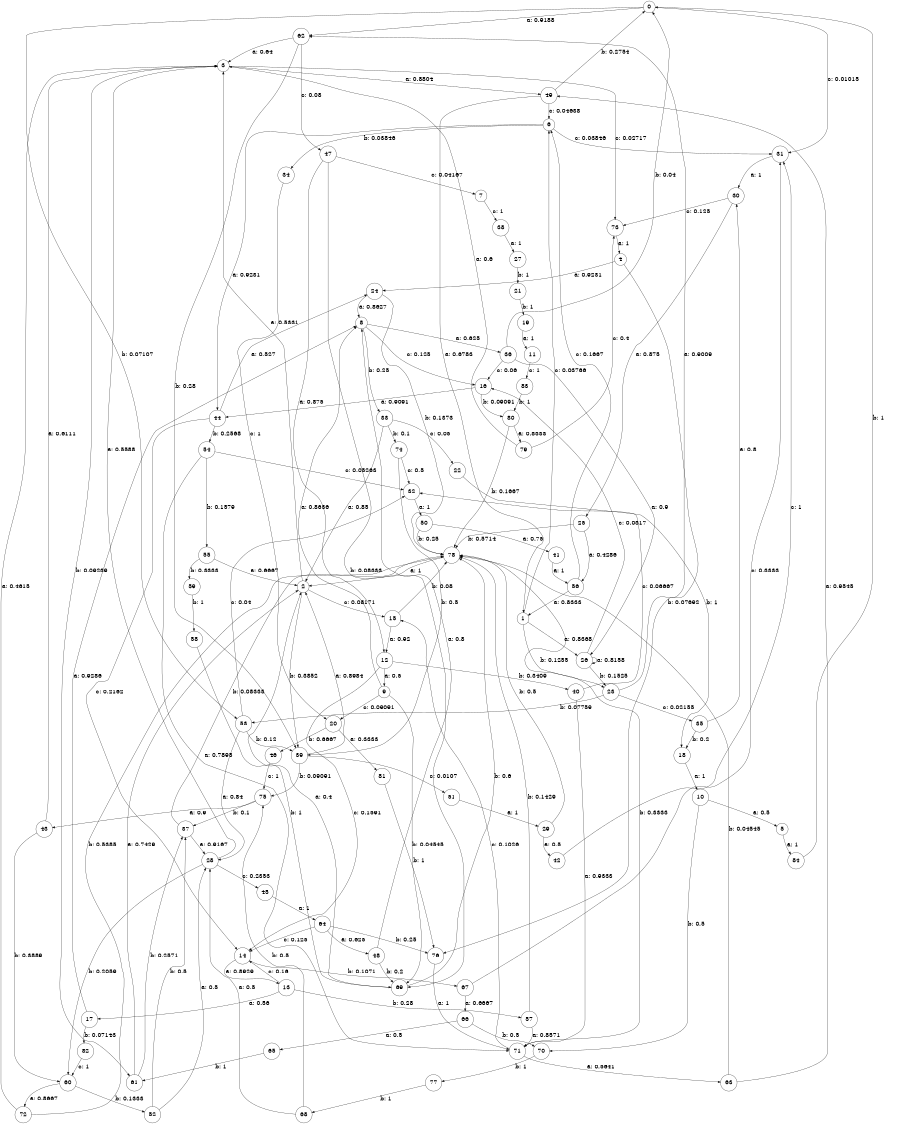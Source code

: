 digraph "d7-400nw-t0-cen-SML" {
size = "6,8.5";
ratio = "fill";
node [shape = circle];
node [fontsize = 24];
edge [fontsize = 24];
0 -> 62 [label = "a: 0.9188   "];
0 -> 53 [label = "b: 0.07107  "];
0 -> 31 [label = "c: 0.01015  "];
1 -> 26 [label = "a: 0.8368   "];
1 -> 23 [label = "b: 0.1255   "];
1 -> 6 [label = "c: 0.03766  "];
2 -> 3 [label = "a: 0.5331   "];
2 -> 39 [label = "b: 0.3852   "];
2 -> 15 [label = "c: 0.08171  "];
3 -> 49 [label = "a: 0.8804   "];
3 -> 61 [label = "b: 0.09239  "];
3 -> 73 [label = "c: 0.02717  "];
4 -> 24 [label = "a: 0.9231   "];
4 -> 76 [label = "b: 0.07692  "];
5 -> 84 [label = "a: 1        "];
6 -> 44 [label = "a: 0.9231   "];
6 -> 34 [label = "b: 0.03846  "];
6 -> 31 [label = "c: 0.03846  "];
7 -> 38 [label = "c: 1        "];
8 -> 36 [label = "a: 0.625    "];
8 -> 33 [label = "b: 0.25     "];
8 -> 16 [label = "c: 0.125    "];
9 -> 8 [label = "a: 0.8636   "];
9 -> 69 [label = "b: 0.04545  "];
9 -> 20 [label = "c: 0.09091  "];
10 -> 5 [label = "a: 0.5      "];
10 -> 70 [label = "b: 0.5      "];
11 -> 83 [label = "c: 1        "];
12 -> 9 [label = "a: 0.5      "];
12 -> 40 [label = "b: 0.3409   "];
12 -> 14 [label = "c: 0.1591   "];
13 -> 17 [label = "a: 0.56     "];
13 -> 57 [label = "b: 0.28     "];
13 -> 14 [label = "c: 0.16     "];
14 -> 13 [label = "a: 0.8929   "];
14 -> 67 [label = "b: 0.1071   "];
15 -> 12 [label = "a: 0.92     "];
15 -> 78 [label = "b: 0.08     "];
16 -> 44 [label = "a: 0.9091   "];
16 -> 80 [label = "b: 0.09091  "];
17 -> 8 [label = "a: 0.9286   "];
17 -> 82 [label = "b: 0.07143  "];
18 -> 10 [label = "a: 1        "];
19 -> 11 [label = "a: 1        "];
20 -> 81 [label = "a: 0.3333   "];
20 -> 46 [label = "b: 0.6667   "];
21 -> 19 [label = "b: 1        "];
22 -> 18 [label = "b: 1        "];
23 -> 62 [label = "a: 0.9009   "];
23 -> 53 [label = "b: 0.07759  "];
23 -> 35 [label = "c: 0.02155  "];
24 -> 8 [label = "a: 0.8627   "];
24 -> 78 [label = "b: 0.1373   "];
25 -> 56 [label = "a: 0.4286   "];
25 -> 78 [label = "b: 0.5714   "];
26 -> 26 [label = "a: 0.8158   "];
26 -> 23 [label = "b: 0.1525   "];
26 -> 16 [label = "c: 0.0317   "];
27 -> 21 [label = "b: 1        "];
28 -> 3 [label = "a: 0.5588   "];
28 -> 60 [label = "b: 0.2059   "];
28 -> 45 [label = "c: 0.2353   "];
29 -> 42 [label = "a: 0.5      "];
29 -> 78 [label = "b: 0.5      "];
30 -> 25 [label = "a: 0.875    "];
30 -> 73 [label = "c: 0.125    "];
31 -> 30 [label = "a: 1        "];
32 -> 50 [label = "a: 1        "];
33 -> 2 [label = "a: 0.85     "];
33 -> 74 [label = "b: 0.1      "];
33 -> 22 [label = "c: 0.05     "];
34 -> 20 [label = "c: 1        "];
35 -> 30 [label = "a: 0.8      "];
35 -> 18 [label = "b: 0.2      "];
36 -> 26 [label = "a: 0.9      "];
36 -> 0 [label = "b: 0.04     "];
36 -> 16 [label = "c: 0.06     "];
37 -> 28 [label = "a: 0.9167   "];
37 -> 78 [label = "b: 0.08333  "];
38 -> 27 [label = "a: 1        "];
39 -> 2 [label = "a: 0.8984   "];
39 -> 75 [label = "b: 0.09091  "];
39 -> 51 [label = "c: 0.0107   "];
40 -> 71 [label = "a: 0.9333   "];
40 -> 32 [label = "c: 0.06667  "];
41 -> 56 [label = "a: 1        "];
42 -> 31 [label = "c: 1        "];
43 -> 3 [label = "a: 0.6111   "];
43 -> 60 [label = "b: 0.3889   "];
44 -> 24 [label = "a: 0.527    "];
44 -> 54 [label = "b: 0.2568   "];
44 -> 14 [label = "c: 0.2162   "];
45 -> 64 [label = "a: 1        "];
46 -> 75 [label = "c: 1        "];
47 -> 12 [label = "a: 0.875    "];
47 -> 69 [label = "b: 0.08333  "];
47 -> 7 [label = "c: 0.04167  "];
48 -> 8 [label = "a: 0.8      "];
48 -> 69 [label = "b: 0.2      "];
49 -> 1 [label = "a: 0.6783   "];
49 -> 0 [label = "b: 0.2754   "];
49 -> 6 [label = "c: 0.04638  "];
50 -> 41 [label = "a: 0.75     "];
50 -> 78 [label = "b: 0.25     "];
51 -> 29 [label = "a: 1        "];
52 -> 28 [label = "a: 0.5      "];
52 -> 37 [label = "b: 0.5      "];
53 -> 28 [label = "a: 0.84     "];
53 -> 39 [label = "b: 0.12     "];
53 -> 32 [label = "c: 0.04     "];
54 -> 71 [label = "a: 0.7895   "];
54 -> 55 [label = "b: 0.1579   "];
54 -> 32 [label = "c: 0.05263  "];
55 -> 2 [label = "a: 0.6667   "];
55 -> 59 [label = "b: 0.3333   "];
56 -> 1 [label = "a: 0.8333   "];
56 -> 6 [label = "c: 0.1667   "];
57 -> 71 [label = "a: 0.8571   "];
57 -> 78 [label = "b: 0.1429   "];
58 -> 69 [label = "b: 1        "];
59 -> 58 [label = "b: 1        "];
60 -> 72 [label = "a: 0.8667   "];
60 -> 52 [label = "b: 0.1333   "];
61 -> 2 [label = "a: 0.7429   "];
61 -> 37 [label = "b: 0.2571   "];
62 -> 3 [label = "a: 0.64     "];
62 -> 39 [label = "b: 0.28     "];
62 -> 47 [label = "c: 0.08     "];
63 -> 49 [label = "a: 0.9545   "];
63 -> 78 [label = "b: 0.04545  "];
64 -> 48 [label = "a: 0.625    "];
64 -> 76 [label = "b: 0.25     "];
64 -> 14 [label = "c: 0.125    "];
65 -> 61 [label = "b: 1        "];
66 -> 65 [label = "a: 0.5      "];
66 -> 70 [label = "b: 0.5      "];
67 -> 66 [label = "a: 0.6667   "];
67 -> 31 [label = "c: 0.3333   "];
68 -> 28 [label = "a: 0.5      "];
68 -> 75 [label = "b: 0.5      "];
69 -> 2 [label = "a: 0.4      "];
69 -> 78 [label = "b: 0.6      "];
70 -> 77 [label = "b: 1        "];
71 -> 63 [label = "a: 0.5641   "];
71 -> 78 [label = "b: 0.3333   "];
71 -> 15 [label = "c: 0.1026   "];
72 -> 3 [label = "a: 0.4615   "];
72 -> 78 [label = "b: 0.5385   "];
73 -> 4 [label = "a: 1        "];
74 -> 39 [label = "b: 0.5      "];
74 -> 32 [label = "c: 0.5      "];
75 -> 43 [label = "a: 0.9      "];
75 -> 37 [label = "b: 0.1      "];
76 -> 71 [label = "a: 1        "];
77 -> 68 [label = "b: 1        "];
78 -> 2 [label = "a: 1        "];
79 -> 3 [label = "a: 0.6      "];
79 -> 73 [label = "c: 0.4      "];
80 -> 79 [label = "a: 0.8333   "];
80 -> 78 [label = "b: 0.1667   "];
81 -> 76 [label = "b: 1        "];
82 -> 60 [label = "c: 1        "];
83 -> 80 [label = "b: 1        "];
84 -> 0 [label = "b: 1        "];
}